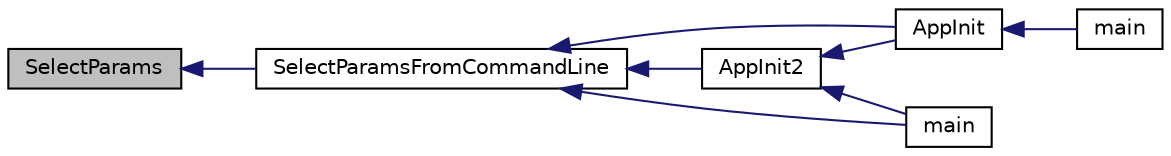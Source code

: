 digraph "SelectParams"
{
  edge [fontname="Helvetica",fontsize="10",labelfontname="Helvetica",labelfontsize="10"];
  node [fontname="Helvetica",fontsize="10",shape=record];
  rankdir="LR";
  Node608 [label="SelectParams",height=0.2,width=0.4,color="black", fillcolor="grey75", style="filled", fontcolor="black"];
  Node608 -> Node609 [dir="back",color="midnightblue",fontsize="10",style="solid",fontname="Helvetica"];
  Node609 [label="SelectParamsFromCommandLine",height=0.2,width=0.4,color="black", fillcolor="white", style="filled",URL="$d7/ddb/chainparams_8h.html#a8b1e95814ad8f7fbcd9dead5cae3783d",tooltip="Looks for -regtest or -testnet and then calls SelectParams as appropriate. "];
  Node609 -> Node610 [dir="back",color="midnightblue",fontsize="10",style="solid",fontname="Helvetica"];
  Node610 [label="AppInit2",height=0.2,width=0.4,color="black", fillcolor="white", style="filled",URL="$d8/dc0/init_8h.html#a1a4c1bfbf6ba1db77e988b89b9cadfd3",tooltip="Initialize ion. "];
  Node610 -> Node611 [dir="back",color="midnightblue",fontsize="10",style="solid",fontname="Helvetica"];
  Node611 [label="AppInit",height=0.2,width=0.4,color="black", fillcolor="white", style="filled",URL="$d4/d35/iond_8cpp.html#ac59316b767e6984e1285f0531275286b"];
  Node611 -> Node612 [dir="back",color="midnightblue",fontsize="10",style="solid",fontname="Helvetica"];
  Node612 [label="main",height=0.2,width=0.4,color="black", fillcolor="white", style="filled",URL="$d4/d35/iond_8cpp.html#a0ddf1224851353fc92bfbff6f499fa97"];
  Node610 -> Node613 [dir="back",color="midnightblue",fontsize="10",style="solid",fontname="Helvetica"];
  Node613 [label="main",height=0.2,width=0.4,color="black", fillcolor="white", style="filled",URL="$d5/d2d/ion_8cpp.html#a0ddf1224851353fc92bfbff6f499fa97"];
  Node609 -> Node611 [dir="back",color="midnightblue",fontsize="10",style="solid",fontname="Helvetica"];
  Node609 -> Node613 [dir="back",color="midnightblue",fontsize="10",style="solid",fontname="Helvetica"];
}
